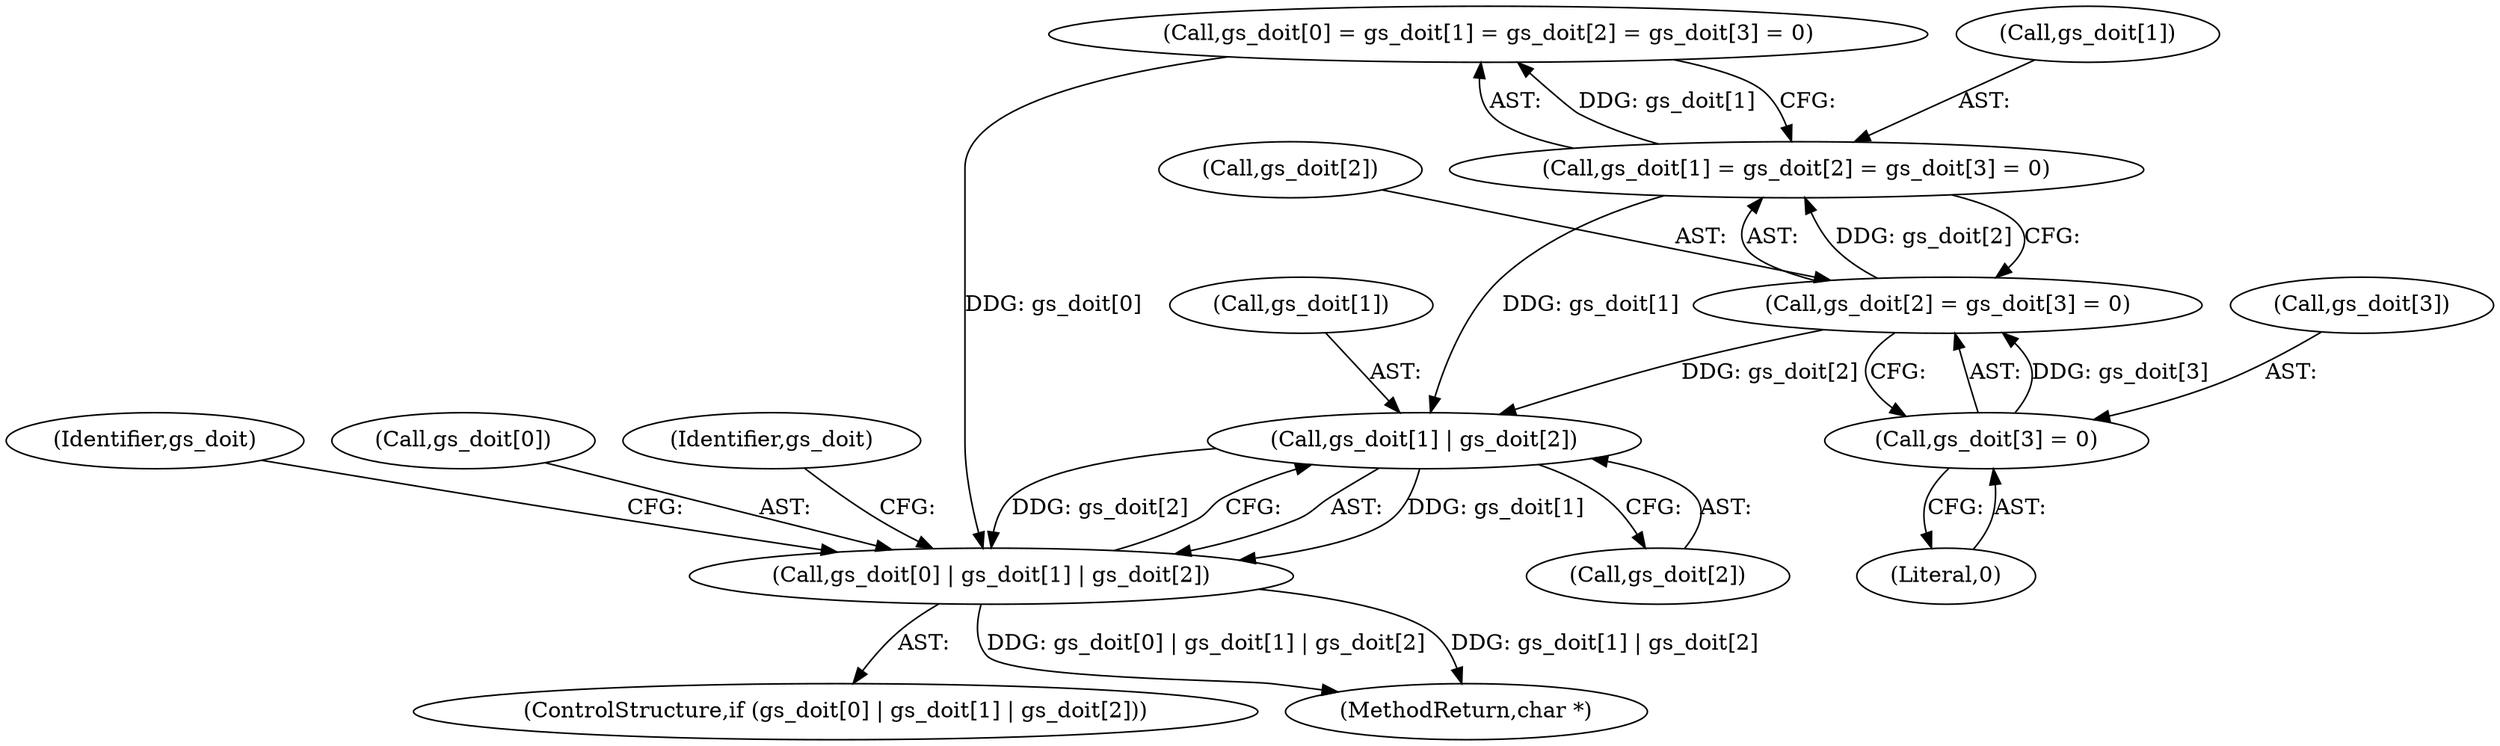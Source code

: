 digraph "0_openssl_2919516136a4227d9e6d8f2fe66ef976aaf8c561@array" {
"1000375" [label="(Call,gs_doit[1] | gs_doit[2])"];
"1000335" [label="(Call,gs_doit[1] = gs_doit[2] = gs_doit[3] = 0)"];
"1000339" [label="(Call,gs_doit[2] = gs_doit[3] = 0)"];
"1000343" [label="(Call,gs_doit[3] = 0)"];
"1000371" [label="(Call,gs_doit[0] | gs_doit[1] | gs_doit[2])"];
"1000370" [label="(ControlStructure,if (gs_doit[0] | gs_doit[1] | gs_doit[2]))"];
"1000340" [label="(Call,gs_doit[2])"];
"1000339" [label="(Call,gs_doit[2] = gs_doit[3] = 0)"];
"1000663" [label="(MethodReturn,char *)"];
"1000372" [label="(Call,gs_doit[0])"];
"1000335" [label="(Call,gs_doit[1] = gs_doit[2] = gs_doit[3] = 0)"];
"1000371" [label="(Call,gs_doit[0] | gs_doit[1] | gs_doit[2])"];
"1000384" [label="(Identifier,gs_doit)"];
"1000375" [label="(Call,gs_doit[1] | gs_doit[2])"];
"1000344" [label="(Call,gs_doit[3])"];
"1000403" [label="(Identifier,gs_doit)"];
"1000336" [label="(Call,gs_doit[1])"];
"1000347" [label="(Literal,0)"];
"1000379" [label="(Call,gs_doit[2])"];
"1000331" [label="(Call,gs_doit[0] = gs_doit[1] = gs_doit[2] = gs_doit[3] = 0)"];
"1000376" [label="(Call,gs_doit[1])"];
"1000343" [label="(Call,gs_doit[3] = 0)"];
"1000375" -> "1000371"  [label="AST: "];
"1000375" -> "1000379"  [label="CFG: "];
"1000376" -> "1000375"  [label="AST: "];
"1000379" -> "1000375"  [label="AST: "];
"1000371" -> "1000375"  [label="CFG: "];
"1000375" -> "1000371"  [label="DDG: gs_doit[1]"];
"1000375" -> "1000371"  [label="DDG: gs_doit[2]"];
"1000335" -> "1000375"  [label="DDG: gs_doit[1]"];
"1000339" -> "1000375"  [label="DDG: gs_doit[2]"];
"1000335" -> "1000331"  [label="AST: "];
"1000335" -> "1000339"  [label="CFG: "];
"1000336" -> "1000335"  [label="AST: "];
"1000339" -> "1000335"  [label="AST: "];
"1000331" -> "1000335"  [label="CFG: "];
"1000335" -> "1000331"  [label="DDG: gs_doit[1]"];
"1000339" -> "1000335"  [label="DDG: gs_doit[2]"];
"1000339" -> "1000343"  [label="CFG: "];
"1000340" -> "1000339"  [label="AST: "];
"1000343" -> "1000339"  [label="AST: "];
"1000343" -> "1000339"  [label="DDG: gs_doit[3]"];
"1000343" -> "1000347"  [label="CFG: "];
"1000344" -> "1000343"  [label="AST: "];
"1000347" -> "1000343"  [label="AST: "];
"1000371" -> "1000370"  [label="AST: "];
"1000372" -> "1000371"  [label="AST: "];
"1000384" -> "1000371"  [label="CFG: "];
"1000403" -> "1000371"  [label="CFG: "];
"1000371" -> "1000663"  [label="DDG: gs_doit[1] | gs_doit[2]"];
"1000371" -> "1000663"  [label="DDG: gs_doit[0] | gs_doit[1] | gs_doit[2]"];
"1000331" -> "1000371"  [label="DDG: gs_doit[0]"];
}
